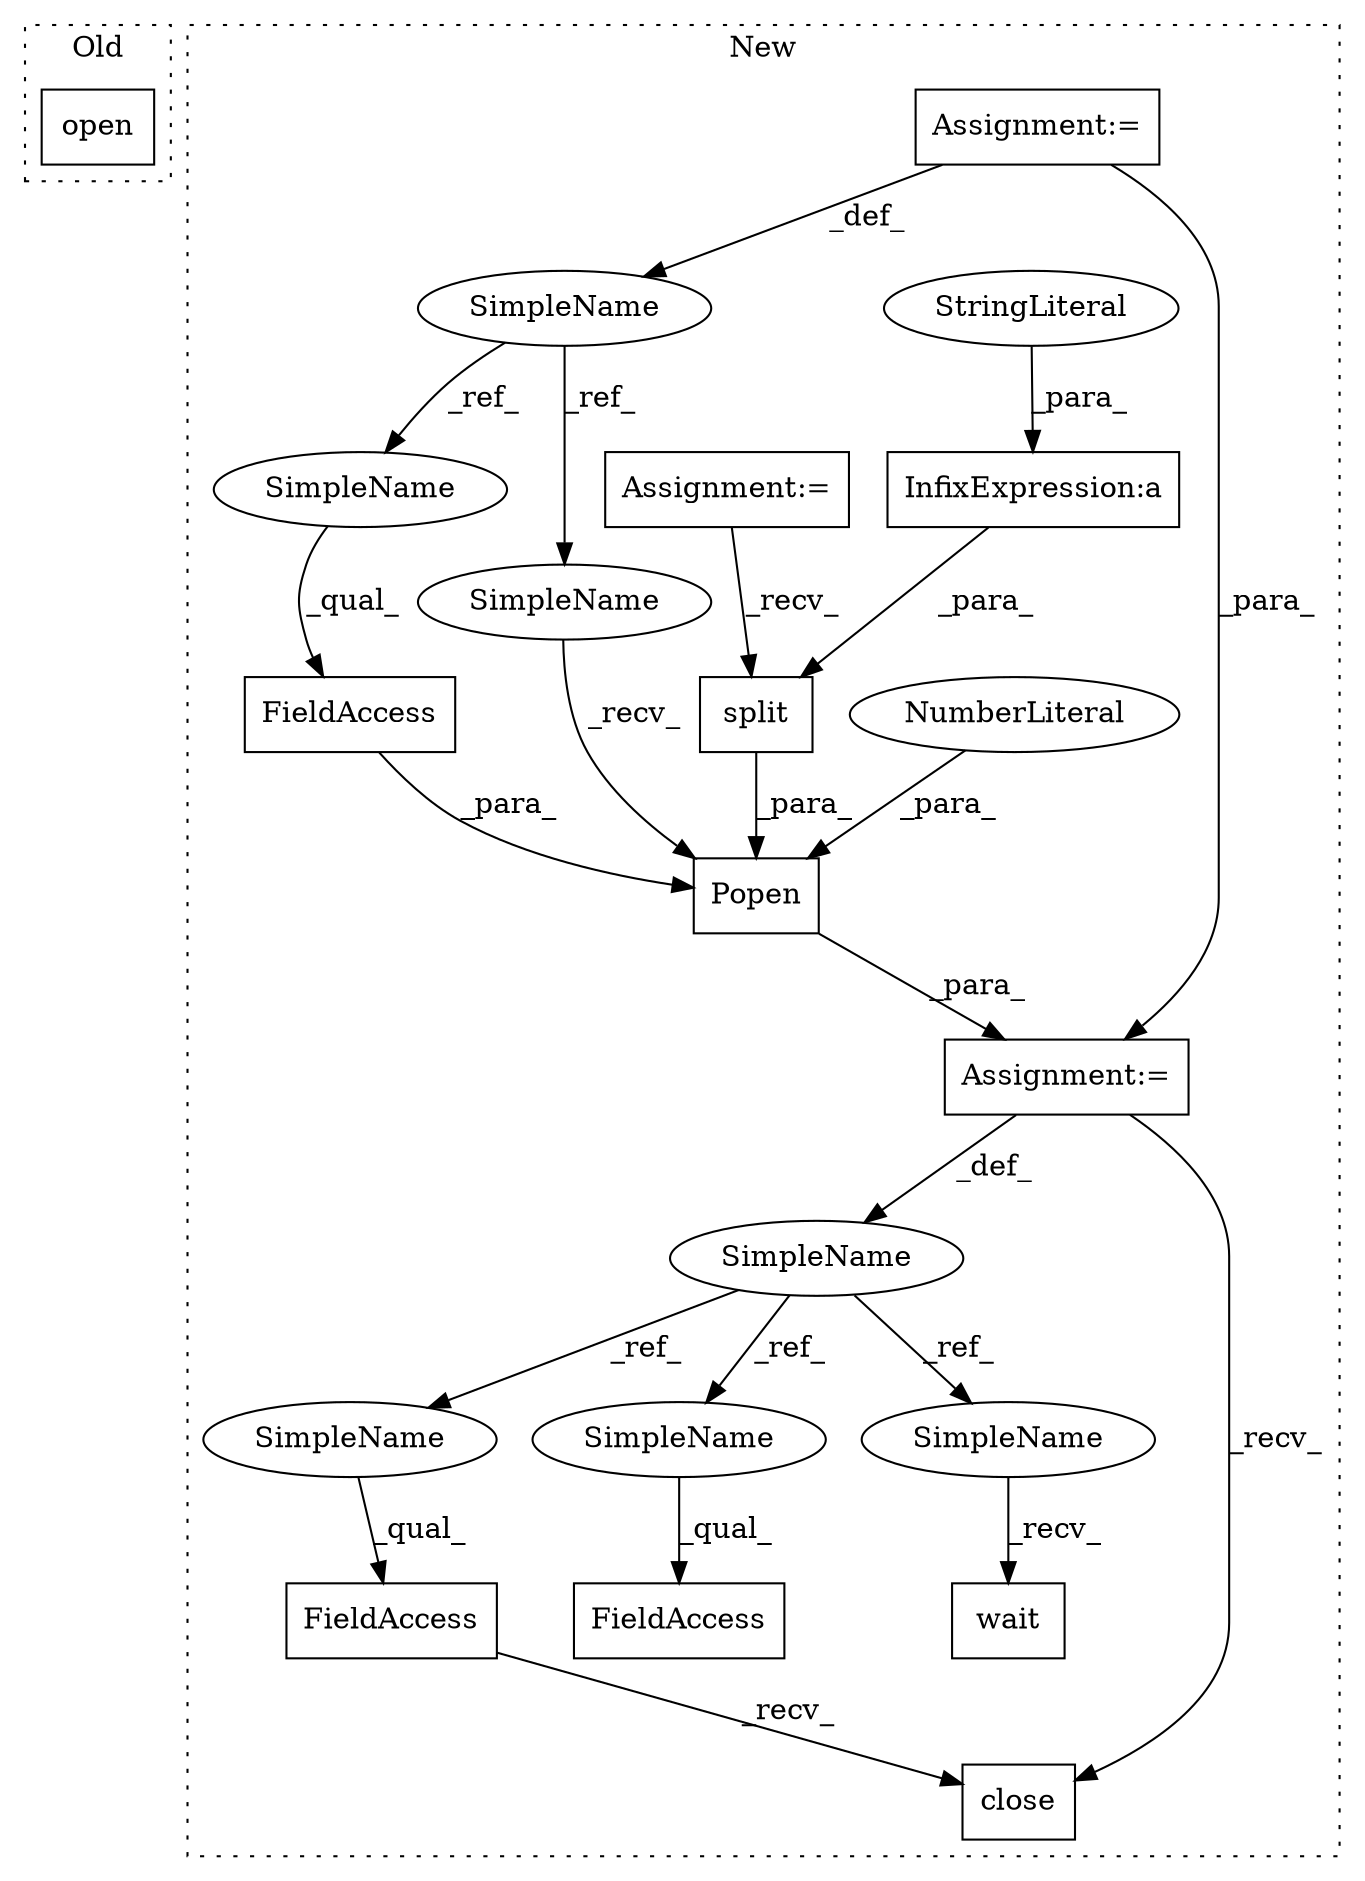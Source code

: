 digraph G {
subgraph cluster0 {
1 [label="open" a="32" s="921,939" l="5,1" shape="box"];
label = "Old";
style="dotted";
}
subgraph cluster1 {
2 [label="wait" a="32" s="2285" l="6" shape="box"];
3 [label="Popen" a="32" s="1022,1091" l="6,1" shape="box"];
4 [label="InfixExpression:a" a="27" s="1054" l="3" shape="box"];
5 [label="NumberLiteral" a="34" s="1084" l="7" shape="ellipse"];
6 [label="StringLiteral" a="45" s="1040" l="14" shape="ellipse"];
7 [label="SimpleName" a="42" s="816" l="10" shape="ellipse"];
8 [label="FieldAccess" a="22" s="1068" l="15" shape="box"];
9 [label="SimpleName" a="42" s="1009" l="1" shape="ellipse"];
10 [label="FieldAccess" a="22" s="2261" l="8" shape="box"];
11 [label="split" a="32" s="1034,1066" l="6,1" shape="box"];
12 [label="FieldAccess" a="22" s="1323" l="8" shape="box"];
13 [label="Assignment:=" a="7" s="1010" l="1" shape="box"];
14 [label="close" a="32" s="2270" l="7" shape="box"];
15 [label="Assignment:=" a="7" s="816" l="10" shape="box"];
16 [label="Assignment:=" a="7" s="869" l="5" shape="box"];
17 [label="SimpleName" a="42" s="1011" l="10" shape="ellipse"];
18 [label="SimpleName" a="42" s="1068" l="10" shape="ellipse"];
19 [label="SimpleName" a="42" s="2283" l="1" shape="ellipse"];
20 [label="SimpleName" a="42" s="2261" l="1" shape="ellipse"];
21 [label="SimpleName" a="42" s="1323" l="1" shape="ellipse"];
label = "New";
style="dotted";
}
3 -> 13 [label="_para_"];
4 -> 11 [label="_para_"];
5 -> 3 [label="_para_"];
6 -> 4 [label="_para_"];
7 -> 17 [label="_ref_"];
7 -> 18 [label="_ref_"];
8 -> 3 [label="_para_"];
9 -> 19 [label="_ref_"];
9 -> 21 [label="_ref_"];
9 -> 20 [label="_ref_"];
10 -> 14 [label="_recv_"];
11 -> 3 [label="_para_"];
13 -> 9 [label="_def_"];
13 -> 14 [label="_recv_"];
15 -> 7 [label="_def_"];
15 -> 13 [label="_para_"];
16 -> 11 [label="_recv_"];
17 -> 3 [label="_recv_"];
18 -> 8 [label="_qual_"];
19 -> 2 [label="_recv_"];
20 -> 10 [label="_qual_"];
21 -> 12 [label="_qual_"];
}